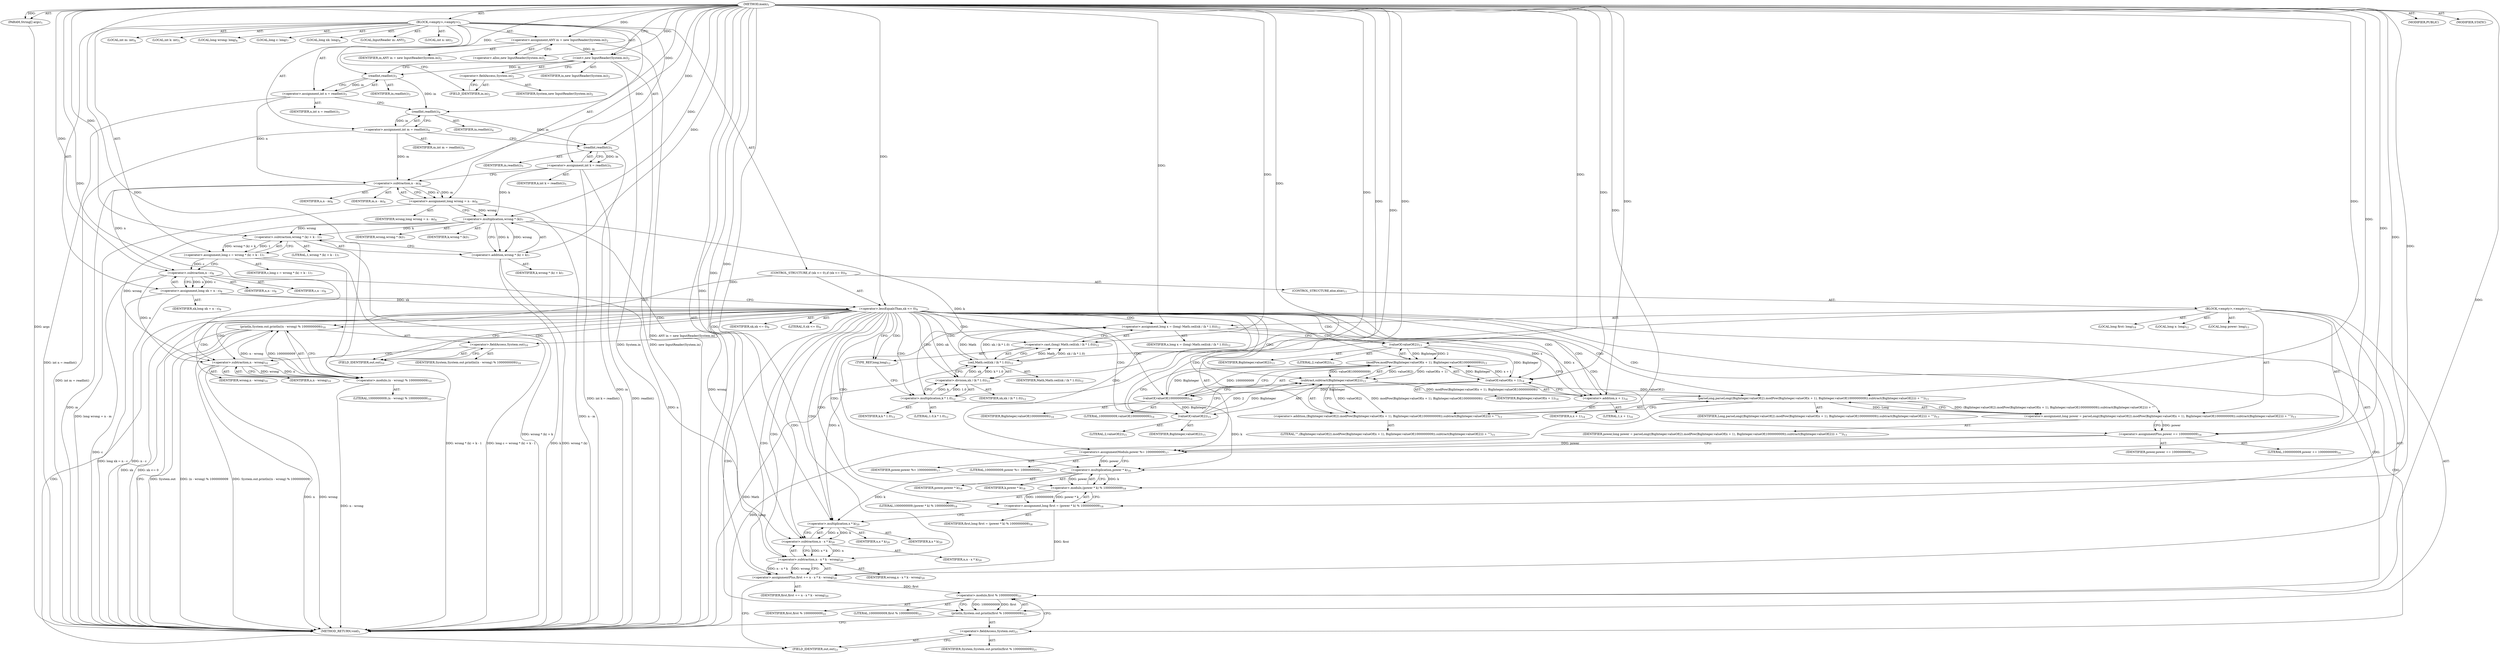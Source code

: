 digraph "main" {  
"19" [label = <(METHOD,main)<SUB>1</SUB>> ]
"20" [label = <(PARAM,String[] args)<SUB>1</SUB>> ]
"21" [label = <(BLOCK,&lt;empty&gt;,&lt;empty&gt;)<SUB>1</SUB>> ]
"4" [label = <(LOCAL,InputReader in: ANY)<SUB>2</SUB>> ]
"22" [label = <(&lt;operator&gt;.assignment,ANY in = new InputReader(System.in))<SUB>2</SUB>> ]
"23" [label = <(IDENTIFIER,in,ANY in = new InputReader(System.in))<SUB>2</SUB>> ]
"24" [label = <(&lt;operator&gt;.alloc,new InputReader(System.in))<SUB>2</SUB>> ]
"25" [label = <(&lt;init&gt;,new InputReader(System.in))<SUB>2</SUB>> ]
"3" [label = <(IDENTIFIER,in,new InputReader(System.in))<SUB>2</SUB>> ]
"26" [label = <(&lt;operator&gt;.fieldAccess,System.in)<SUB>2</SUB>> ]
"27" [label = <(IDENTIFIER,System,new InputReader(System.in))<SUB>2</SUB>> ]
"28" [label = <(FIELD_IDENTIFIER,in,in)<SUB>2</SUB>> ]
"29" [label = <(LOCAL,int n: int)<SUB>3</SUB>> ]
"30" [label = <(&lt;operator&gt;.assignment,int n = readInt())<SUB>3</SUB>> ]
"31" [label = <(IDENTIFIER,n,int n = readInt())<SUB>3</SUB>> ]
"32" [label = <(readInt,readInt())<SUB>3</SUB>> ]
"33" [label = <(IDENTIFIER,in,readInt())<SUB>3</SUB>> ]
"34" [label = <(LOCAL,int m: int)<SUB>4</SUB>> ]
"35" [label = <(&lt;operator&gt;.assignment,int m = readInt())<SUB>4</SUB>> ]
"36" [label = <(IDENTIFIER,m,int m = readInt())<SUB>4</SUB>> ]
"37" [label = <(readInt,readInt())<SUB>4</SUB>> ]
"38" [label = <(IDENTIFIER,in,readInt())<SUB>4</SUB>> ]
"39" [label = <(LOCAL,int k: int)<SUB>5</SUB>> ]
"40" [label = <(&lt;operator&gt;.assignment,int k = readInt())<SUB>5</SUB>> ]
"41" [label = <(IDENTIFIER,k,int k = readInt())<SUB>5</SUB>> ]
"42" [label = <(readInt,readInt())<SUB>5</SUB>> ]
"43" [label = <(IDENTIFIER,in,readInt())<SUB>5</SUB>> ]
"44" [label = <(LOCAL,long wrong: long)<SUB>6</SUB>> ]
"45" [label = <(&lt;operator&gt;.assignment,long wrong = n - m)<SUB>6</SUB>> ]
"46" [label = <(IDENTIFIER,wrong,long wrong = n - m)<SUB>6</SUB>> ]
"47" [label = <(&lt;operator&gt;.subtraction,n - m)<SUB>6</SUB>> ]
"48" [label = <(IDENTIFIER,n,n - m)<SUB>6</SUB>> ]
"49" [label = <(IDENTIFIER,m,n - m)<SUB>6</SUB>> ]
"50" [label = <(LOCAL,long c: long)<SUB>7</SUB>> ]
"51" [label = <(&lt;operator&gt;.assignment,long c = wrong * (k) + k - 1)<SUB>7</SUB>> ]
"52" [label = <(IDENTIFIER,c,long c = wrong * (k) + k - 1)<SUB>7</SUB>> ]
"53" [label = <(&lt;operator&gt;.subtraction,wrong * (k) + k - 1)<SUB>7</SUB>> ]
"54" [label = <(&lt;operator&gt;.addition,wrong * (k) + k)<SUB>7</SUB>> ]
"55" [label = <(&lt;operator&gt;.multiplication,wrong * (k))<SUB>7</SUB>> ]
"56" [label = <(IDENTIFIER,wrong,wrong * (k))<SUB>7</SUB>> ]
"57" [label = <(IDENTIFIER,k,wrong * (k))<SUB>7</SUB>> ]
"58" [label = <(IDENTIFIER,k,wrong * (k) + k)<SUB>7</SUB>> ]
"59" [label = <(LITERAL,1,wrong * (k) + k - 1)<SUB>7</SUB>> ]
"60" [label = <(LOCAL,long xk: long)<SUB>8</SUB>> ]
"61" [label = <(&lt;operator&gt;.assignment,long xk = n - c)<SUB>8</SUB>> ]
"62" [label = <(IDENTIFIER,xk,long xk = n - c)<SUB>8</SUB>> ]
"63" [label = <(&lt;operator&gt;.subtraction,n - c)<SUB>8</SUB>> ]
"64" [label = <(IDENTIFIER,n,n - c)<SUB>8</SUB>> ]
"65" [label = <(IDENTIFIER,c,n - c)<SUB>8</SUB>> ]
"66" [label = <(CONTROL_STRUCTURE,if (xk &lt;= 0),if (xk &lt;= 0))<SUB>9</SUB>> ]
"67" [label = <(&lt;operator&gt;.lessEqualsThan,xk &lt;= 0)<SUB>9</SUB>> ]
"68" [label = <(IDENTIFIER,xk,xk &lt;= 0)<SUB>9</SUB>> ]
"69" [label = <(LITERAL,0,xk &lt;= 0)<SUB>9</SUB>> ]
"70" [label = <(println,System.out.println((n - wrong) % 1000000009))<SUB>10</SUB>> ]
"71" [label = <(&lt;operator&gt;.fieldAccess,System.out)<SUB>10</SUB>> ]
"72" [label = <(IDENTIFIER,System,System.out.println((n - wrong) % 1000000009))<SUB>10</SUB>> ]
"73" [label = <(FIELD_IDENTIFIER,out,out)<SUB>10</SUB>> ]
"74" [label = <(&lt;operator&gt;.modulo,(n - wrong) % 1000000009)<SUB>10</SUB>> ]
"75" [label = <(&lt;operator&gt;.subtraction,n - wrong)<SUB>10</SUB>> ]
"76" [label = <(IDENTIFIER,n,n - wrong)<SUB>10</SUB>> ]
"77" [label = <(IDENTIFIER,wrong,n - wrong)<SUB>10</SUB>> ]
"78" [label = <(LITERAL,1000000009,(n - wrong) % 1000000009)<SUB>10</SUB>> ]
"79" [label = <(CONTROL_STRUCTURE,else,else)<SUB>11</SUB>> ]
"80" [label = <(BLOCK,&lt;empty&gt;,&lt;empty&gt;)<SUB>11</SUB>> ]
"81" [label = <(LOCAL,long x: long)<SUB>12</SUB>> ]
"82" [label = <(&lt;operator&gt;.assignment,long x = (long) Math.ceil(xk / (k * 1.0)))<SUB>12</SUB>> ]
"83" [label = <(IDENTIFIER,x,long x = (long) Math.ceil(xk / (k * 1.0)))<SUB>12</SUB>> ]
"84" [label = <(&lt;operator&gt;.cast,(long) Math.ceil(xk / (k * 1.0)))<SUB>12</SUB>> ]
"85" [label = <(TYPE_REF,long,long)<SUB>12</SUB>> ]
"86" [label = <(ceil,Math.ceil(xk / (k * 1.0)))<SUB>12</SUB>> ]
"87" [label = <(IDENTIFIER,Math,Math.ceil(xk / (k * 1.0)))<SUB>12</SUB>> ]
"88" [label = <(&lt;operator&gt;.division,xk / (k * 1.0))<SUB>12</SUB>> ]
"89" [label = <(IDENTIFIER,xk,xk / (k * 1.0))<SUB>12</SUB>> ]
"90" [label = <(&lt;operator&gt;.multiplication,k * 1.0)<SUB>12</SUB>> ]
"91" [label = <(IDENTIFIER,k,k * 1.0)<SUB>12</SUB>> ]
"92" [label = <(LITERAL,1.0,k * 1.0)<SUB>12</SUB>> ]
"93" [label = <(LOCAL,long power: long)<SUB>13</SUB>> ]
"94" [label = <(&lt;operator&gt;.assignment,long power = parseLong((BigInteger.valueOf(2).modPow(BigInteger.valueOf(x + 1), BigInteger.valueOf(1000000009)).subtract(BigInteger.valueOf(2))) + &quot;&quot;))<SUB>13</SUB>> ]
"95" [label = <(IDENTIFIER,power,long power = parseLong((BigInteger.valueOf(2).modPow(BigInteger.valueOf(x + 1), BigInteger.valueOf(1000000009)).subtract(BigInteger.valueOf(2))) + &quot;&quot;))<SUB>13</SUB>> ]
"96" [label = <(parseLong,parseLong((BigInteger.valueOf(2).modPow(BigInteger.valueOf(x + 1), BigInteger.valueOf(1000000009)).subtract(BigInteger.valueOf(2))) + &quot;&quot;))<SUB>13</SUB>> ]
"97" [label = <(IDENTIFIER,Long,parseLong((BigInteger.valueOf(2).modPow(BigInteger.valueOf(x + 1), BigInteger.valueOf(1000000009)).subtract(BigInteger.valueOf(2))) + &quot;&quot;))<SUB>13</SUB>> ]
"98" [label = <(&lt;operator&gt;.addition,(BigInteger.valueOf(2).modPow(BigInteger.valueOf(x + 1), BigInteger.valueOf(1000000009)).subtract(BigInteger.valueOf(2))) + &quot;&quot;)<SUB>13</SUB>> ]
"99" [label = <(subtract,subtract(BigInteger.valueOf(2)))<SUB>13</SUB>> ]
"100" [label = <(modPow,modPow(BigInteger.valueOf(x + 1), BigInteger.valueOf(1000000009)))<SUB>13</SUB>> ]
"101" [label = <(valueOf,valueOf(2))<SUB>13</SUB>> ]
"102" [label = <(IDENTIFIER,BigInteger,valueOf(2))<SUB>13</SUB>> ]
"103" [label = <(LITERAL,2,valueOf(2))<SUB>13</SUB>> ]
"104" [label = <(valueOf,valueOf(x + 1))<SUB>14</SUB>> ]
"105" [label = <(IDENTIFIER,BigInteger,valueOf(x + 1))<SUB>14</SUB>> ]
"106" [label = <(&lt;operator&gt;.addition,x + 1)<SUB>14</SUB>> ]
"107" [label = <(IDENTIFIER,x,x + 1)<SUB>14</SUB>> ]
"108" [label = <(LITERAL,1,x + 1)<SUB>14</SUB>> ]
"109" [label = <(valueOf,valueOf(1000000009))<SUB>14</SUB>> ]
"110" [label = <(IDENTIFIER,BigInteger,valueOf(1000000009))<SUB>14</SUB>> ]
"111" [label = <(LITERAL,1000000009,valueOf(1000000009))<SUB>14</SUB>> ]
"112" [label = <(valueOf,valueOf(2))<SUB>15</SUB>> ]
"113" [label = <(IDENTIFIER,BigInteger,valueOf(2))<SUB>15</SUB>> ]
"114" [label = <(LITERAL,2,valueOf(2))<SUB>15</SUB>> ]
"115" [label = <(LITERAL,&quot;&quot;,(BigInteger.valueOf(2).modPow(BigInteger.valueOf(x + 1), BigInteger.valueOf(1000000009)).subtract(BigInteger.valueOf(2))) + &quot;&quot;)<SUB>15</SUB>> ]
"116" [label = <(&lt;operator&gt;.assignmentPlus,power += 1000000009)<SUB>16</SUB>> ]
"117" [label = <(IDENTIFIER,power,power += 1000000009)<SUB>16</SUB>> ]
"118" [label = <(LITERAL,1000000009,power += 1000000009)<SUB>16</SUB>> ]
"119" [label = <(&lt;operators&gt;.assignmentModulo,power %= 1000000009)<SUB>17</SUB>> ]
"120" [label = <(IDENTIFIER,power,power %= 1000000009)<SUB>17</SUB>> ]
"121" [label = <(LITERAL,1000000009,power %= 1000000009)<SUB>17</SUB>> ]
"122" [label = <(LOCAL,long first: long)<SUB>18</SUB>> ]
"123" [label = <(&lt;operator&gt;.assignment,long first = (power * k) % 1000000009)<SUB>18</SUB>> ]
"124" [label = <(IDENTIFIER,first,long first = (power * k) % 1000000009)<SUB>18</SUB>> ]
"125" [label = <(&lt;operator&gt;.modulo,(power * k) % 1000000009)<SUB>18</SUB>> ]
"126" [label = <(&lt;operator&gt;.multiplication,power * k)<SUB>18</SUB>> ]
"127" [label = <(IDENTIFIER,power,power * k)<SUB>18</SUB>> ]
"128" [label = <(IDENTIFIER,k,power * k)<SUB>18</SUB>> ]
"129" [label = <(LITERAL,1000000009,(power * k) % 1000000009)<SUB>18</SUB>> ]
"130" [label = <(&lt;operator&gt;.assignmentPlus,first += n - x * k - wrong)<SUB>20</SUB>> ]
"131" [label = <(IDENTIFIER,first,first += n - x * k - wrong)<SUB>20</SUB>> ]
"132" [label = <(&lt;operator&gt;.subtraction,n - x * k - wrong)<SUB>20</SUB>> ]
"133" [label = <(&lt;operator&gt;.subtraction,n - x * k)<SUB>20</SUB>> ]
"134" [label = <(IDENTIFIER,n,n - x * k)<SUB>20</SUB>> ]
"135" [label = <(&lt;operator&gt;.multiplication,x * k)<SUB>20</SUB>> ]
"136" [label = <(IDENTIFIER,x,x * k)<SUB>20</SUB>> ]
"137" [label = <(IDENTIFIER,k,x * k)<SUB>20</SUB>> ]
"138" [label = <(IDENTIFIER,wrong,n - x * k - wrong)<SUB>20</SUB>> ]
"139" [label = <(println,System.out.println(first % 1000000009))<SUB>21</SUB>> ]
"140" [label = <(&lt;operator&gt;.fieldAccess,System.out)<SUB>21</SUB>> ]
"141" [label = <(IDENTIFIER,System,System.out.println(first % 1000000009))<SUB>21</SUB>> ]
"142" [label = <(FIELD_IDENTIFIER,out,out)<SUB>21</SUB>> ]
"143" [label = <(&lt;operator&gt;.modulo,first % 1000000009)<SUB>21</SUB>> ]
"144" [label = <(IDENTIFIER,first,first % 1000000009)<SUB>21</SUB>> ]
"145" [label = <(LITERAL,1000000009,first % 1000000009)<SUB>21</SUB>> ]
"146" [label = <(MODIFIER,PUBLIC)> ]
"147" [label = <(MODIFIER,STATIC)> ]
"148" [label = <(METHOD_RETURN,void)<SUB>1</SUB>> ]
  "19" -> "20"  [ label = "AST: "] 
  "19" -> "21"  [ label = "AST: "] 
  "19" -> "146"  [ label = "AST: "] 
  "19" -> "147"  [ label = "AST: "] 
  "19" -> "148"  [ label = "AST: "] 
  "21" -> "4"  [ label = "AST: "] 
  "21" -> "22"  [ label = "AST: "] 
  "21" -> "25"  [ label = "AST: "] 
  "21" -> "29"  [ label = "AST: "] 
  "21" -> "30"  [ label = "AST: "] 
  "21" -> "34"  [ label = "AST: "] 
  "21" -> "35"  [ label = "AST: "] 
  "21" -> "39"  [ label = "AST: "] 
  "21" -> "40"  [ label = "AST: "] 
  "21" -> "44"  [ label = "AST: "] 
  "21" -> "45"  [ label = "AST: "] 
  "21" -> "50"  [ label = "AST: "] 
  "21" -> "51"  [ label = "AST: "] 
  "21" -> "60"  [ label = "AST: "] 
  "21" -> "61"  [ label = "AST: "] 
  "21" -> "66"  [ label = "AST: "] 
  "22" -> "23"  [ label = "AST: "] 
  "22" -> "24"  [ label = "AST: "] 
  "25" -> "3"  [ label = "AST: "] 
  "25" -> "26"  [ label = "AST: "] 
  "26" -> "27"  [ label = "AST: "] 
  "26" -> "28"  [ label = "AST: "] 
  "30" -> "31"  [ label = "AST: "] 
  "30" -> "32"  [ label = "AST: "] 
  "32" -> "33"  [ label = "AST: "] 
  "35" -> "36"  [ label = "AST: "] 
  "35" -> "37"  [ label = "AST: "] 
  "37" -> "38"  [ label = "AST: "] 
  "40" -> "41"  [ label = "AST: "] 
  "40" -> "42"  [ label = "AST: "] 
  "42" -> "43"  [ label = "AST: "] 
  "45" -> "46"  [ label = "AST: "] 
  "45" -> "47"  [ label = "AST: "] 
  "47" -> "48"  [ label = "AST: "] 
  "47" -> "49"  [ label = "AST: "] 
  "51" -> "52"  [ label = "AST: "] 
  "51" -> "53"  [ label = "AST: "] 
  "53" -> "54"  [ label = "AST: "] 
  "53" -> "59"  [ label = "AST: "] 
  "54" -> "55"  [ label = "AST: "] 
  "54" -> "58"  [ label = "AST: "] 
  "55" -> "56"  [ label = "AST: "] 
  "55" -> "57"  [ label = "AST: "] 
  "61" -> "62"  [ label = "AST: "] 
  "61" -> "63"  [ label = "AST: "] 
  "63" -> "64"  [ label = "AST: "] 
  "63" -> "65"  [ label = "AST: "] 
  "66" -> "67"  [ label = "AST: "] 
  "66" -> "70"  [ label = "AST: "] 
  "66" -> "79"  [ label = "AST: "] 
  "67" -> "68"  [ label = "AST: "] 
  "67" -> "69"  [ label = "AST: "] 
  "70" -> "71"  [ label = "AST: "] 
  "70" -> "74"  [ label = "AST: "] 
  "71" -> "72"  [ label = "AST: "] 
  "71" -> "73"  [ label = "AST: "] 
  "74" -> "75"  [ label = "AST: "] 
  "74" -> "78"  [ label = "AST: "] 
  "75" -> "76"  [ label = "AST: "] 
  "75" -> "77"  [ label = "AST: "] 
  "79" -> "80"  [ label = "AST: "] 
  "80" -> "81"  [ label = "AST: "] 
  "80" -> "82"  [ label = "AST: "] 
  "80" -> "93"  [ label = "AST: "] 
  "80" -> "94"  [ label = "AST: "] 
  "80" -> "116"  [ label = "AST: "] 
  "80" -> "119"  [ label = "AST: "] 
  "80" -> "122"  [ label = "AST: "] 
  "80" -> "123"  [ label = "AST: "] 
  "80" -> "130"  [ label = "AST: "] 
  "80" -> "139"  [ label = "AST: "] 
  "82" -> "83"  [ label = "AST: "] 
  "82" -> "84"  [ label = "AST: "] 
  "84" -> "85"  [ label = "AST: "] 
  "84" -> "86"  [ label = "AST: "] 
  "86" -> "87"  [ label = "AST: "] 
  "86" -> "88"  [ label = "AST: "] 
  "88" -> "89"  [ label = "AST: "] 
  "88" -> "90"  [ label = "AST: "] 
  "90" -> "91"  [ label = "AST: "] 
  "90" -> "92"  [ label = "AST: "] 
  "94" -> "95"  [ label = "AST: "] 
  "94" -> "96"  [ label = "AST: "] 
  "96" -> "97"  [ label = "AST: "] 
  "96" -> "98"  [ label = "AST: "] 
  "98" -> "99"  [ label = "AST: "] 
  "98" -> "115"  [ label = "AST: "] 
  "99" -> "100"  [ label = "AST: "] 
  "99" -> "112"  [ label = "AST: "] 
  "100" -> "101"  [ label = "AST: "] 
  "100" -> "104"  [ label = "AST: "] 
  "100" -> "109"  [ label = "AST: "] 
  "101" -> "102"  [ label = "AST: "] 
  "101" -> "103"  [ label = "AST: "] 
  "104" -> "105"  [ label = "AST: "] 
  "104" -> "106"  [ label = "AST: "] 
  "106" -> "107"  [ label = "AST: "] 
  "106" -> "108"  [ label = "AST: "] 
  "109" -> "110"  [ label = "AST: "] 
  "109" -> "111"  [ label = "AST: "] 
  "112" -> "113"  [ label = "AST: "] 
  "112" -> "114"  [ label = "AST: "] 
  "116" -> "117"  [ label = "AST: "] 
  "116" -> "118"  [ label = "AST: "] 
  "119" -> "120"  [ label = "AST: "] 
  "119" -> "121"  [ label = "AST: "] 
  "123" -> "124"  [ label = "AST: "] 
  "123" -> "125"  [ label = "AST: "] 
  "125" -> "126"  [ label = "AST: "] 
  "125" -> "129"  [ label = "AST: "] 
  "126" -> "127"  [ label = "AST: "] 
  "126" -> "128"  [ label = "AST: "] 
  "130" -> "131"  [ label = "AST: "] 
  "130" -> "132"  [ label = "AST: "] 
  "132" -> "133"  [ label = "AST: "] 
  "132" -> "138"  [ label = "AST: "] 
  "133" -> "134"  [ label = "AST: "] 
  "133" -> "135"  [ label = "AST: "] 
  "135" -> "136"  [ label = "AST: "] 
  "135" -> "137"  [ label = "AST: "] 
  "139" -> "140"  [ label = "AST: "] 
  "139" -> "143"  [ label = "AST: "] 
  "140" -> "141"  [ label = "AST: "] 
  "140" -> "142"  [ label = "AST: "] 
  "143" -> "144"  [ label = "AST: "] 
  "143" -> "145"  [ label = "AST: "] 
  "22" -> "28"  [ label = "CFG: "] 
  "25" -> "32"  [ label = "CFG: "] 
  "30" -> "37"  [ label = "CFG: "] 
  "35" -> "42"  [ label = "CFG: "] 
  "40" -> "47"  [ label = "CFG: "] 
  "45" -> "55"  [ label = "CFG: "] 
  "51" -> "63"  [ label = "CFG: "] 
  "61" -> "67"  [ label = "CFG: "] 
  "24" -> "22"  [ label = "CFG: "] 
  "26" -> "25"  [ label = "CFG: "] 
  "32" -> "30"  [ label = "CFG: "] 
  "37" -> "35"  [ label = "CFG: "] 
  "42" -> "40"  [ label = "CFG: "] 
  "47" -> "45"  [ label = "CFG: "] 
  "53" -> "51"  [ label = "CFG: "] 
  "63" -> "61"  [ label = "CFG: "] 
  "67" -> "73"  [ label = "CFG: "] 
  "67" -> "85"  [ label = "CFG: "] 
  "70" -> "148"  [ label = "CFG: "] 
  "28" -> "26"  [ label = "CFG: "] 
  "54" -> "53"  [ label = "CFG: "] 
  "71" -> "75"  [ label = "CFG: "] 
  "74" -> "70"  [ label = "CFG: "] 
  "55" -> "54"  [ label = "CFG: "] 
  "73" -> "71"  [ label = "CFG: "] 
  "75" -> "74"  [ label = "CFG: "] 
  "82" -> "101"  [ label = "CFG: "] 
  "94" -> "116"  [ label = "CFG: "] 
  "116" -> "119"  [ label = "CFG: "] 
  "119" -> "126"  [ label = "CFG: "] 
  "123" -> "135"  [ label = "CFG: "] 
  "130" -> "142"  [ label = "CFG: "] 
  "139" -> "148"  [ label = "CFG: "] 
  "84" -> "82"  [ label = "CFG: "] 
  "96" -> "94"  [ label = "CFG: "] 
  "125" -> "123"  [ label = "CFG: "] 
  "132" -> "130"  [ label = "CFG: "] 
  "140" -> "143"  [ label = "CFG: "] 
  "143" -> "139"  [ label = "CFG: "] 
  "85" -> "90"  [ label = "CFG: "] 
  "86" -> "84"  [ label = "CFG: "] 
  "98" -> "96"  [ label = "CFG: "] 
  "126" -> "125"  [ label = "CFG: "] 
  "133" -> "132"  [ label = "CFG: "] 
  "142" -> "140"  [ label = "CFG: "] 
  "88" -> "86"  [ label = "CFG: "] 
  "99" -> "98"  [ label = "CFG: "] 
  "135" -> "133"  [ label = "CFG: "] 
  "90" -> "88"  [ label = "CFG: "] 
  "100" -> "112"  [ label = "CFG: "] 
  "112" -> "99"  [ label = "CFG: "] 
  "101" -> "106"  [ label = "CFG: "] 
  "104" -> "109"  [ label = "CFG: "] 
  "109" -> "100"  [ label = "CFG: "] 
  "106" -> "104"  [ label = "CFG: "] 
  "19" -> "24"  [ label = "CFG: "] 
  "20" -> "148"  [ label = "DDG: args"] 
  "22" -> "148"  [ label = "DDG: ANY in = new InputReader(System.in)"] 
  "25" -> "148"  [ label = "DDG: System.in"] 
  "25" -> "148"  [ label = "DDG: new InputReader(System.in)"] 
  "30" -> "148"  [ label = "DDG: int n = readInt()"] 
  "35" -> "148"  [ label = "DDG: int m = readInt()"] 
  "42" -> "148"  [ label = "DDG: in"] 
  "40" -> "148"  [ label = "DDG: readInt()"] 
  "40" -> "148"  [ label = "DDG: int k = readInt()"] 
  "47" -> "148"  [ label = "DDG: m"] 
  "45" -> "148"  [ label = "DDG: n - m"] 
  "45" -> "148"  [ label = "DDG: long wrong = n - m"] 
  "54" -> "148"  [ label = "DDG: wrong * (k)"] 
  "54" -> "148"  [ label = "DDG: k"] 
  "53" -> "148"  [ label = "DDG: wrong * (k) + k"] 
  "51" -> "148"  [ label = "DDG: wrong * (k) + k - 1"] 
  "51" -> "148"  [ label = "DDG: long c = wrong * (k) + k - 1"] 
  "63" -> "148"  [ label = "DDG: c"] 
  "61" -> "148"  [ label = "DDG: n - c"] 
  "61" -> "148"  [ label = "DDG: long xk = n - c"] 
  "67" -> "148"  [ label = "DDG: xk"] 
  "67" -> "148"  [ label = "DDG: xk &lt;= 0"] 
  "70" -> "148"  [ label = "DDG: System.out"] 
  "75" -> "148"  [ label = "DDG: n"] 
  "75" -> "148"  [ label = "DDG: wrong"] 
  "74" -> "148"  [ label = "DDG: n - wrong"] 
  "70" -> "148"  [ label = "DDG: (n - wrong) % 1000000009"] 
  "70" -> "148"  [ label = "DDG: System.out.println((n - wrong) % 1000000009)"] 
  "96" -> "148"  [ label = "DDG: Long"] 
  "86" -> "148"  [ label = "DDG: Math"] 
  "19" -> "20"  [ label = "DDG: "] 
  "19" -> "22"  [ label = "DDG: "] 
  "32" -> "30"  [ label = "DDG: in"] 
  "37" -> "35"  [ label = "DDG: in"] 
  "42" -> "40"  [ label = "DDG: in"] 
  "47" -> "45"  [ label = "DDG: n"] 
  "47" -> "45"  [ label = "DDG: m"] 
  "53" -> "51"  [ label = "DDG: wrong * (k) + k"] 
  "53" -> "51"  [ label = "DDG: 1"] 
  "63" -> "61"  [ label = "DDG: n"] 
  "63" -> "61"  [ label = "DDG: c"] 
  "22" -> "25"  [ label = "DDG: in"] 
  "19" -> "25"  [ label = "DDG: "] 
  "25" -> "32"  [ label = "DDG: in"] 
  "19" -> "32"  [ label = "DDG: "] 
  "32" -> "37"  [ label = "DDG: in"] 
  "19" -> "37"  [ label = "DDG: "] 
  "37" -> "42"  [ label = "DDG: in"] 
  "19" -> "42"  [ label = "DDG: "] 
  "30" -> "47"  [ label = "DDG: n"] 
  "19" -> "47"  [ label = "DDG: "] 
  "35" -> "47"  [ label = "DDG: m"] 
  "55" -> "53"  [ label = "DDG: wrong"] 
  "55" -> "53"  [ label = "DDG: k"] 
  "19" -> "53"  [ label = "DDG: "] 
  "47" -> "63"  [ label = "DDG: n"] 
  "19" -> "63"  [ label = "DDG: "] 
  "51" -> "63"  [ label = "DDG: c"] 
  "61" -> "67"  [ label = "DDG: xk"] 
  "19" -> "67"  [ label = "DDG: "] 
  "74" -> "70"  [ label = "DDG: n - wrong"] 
  "74" -> "70"  [ label = "DDG: 1000000009"] 
  "55" -> "54"  [ label = "DDG: wrong"] 
  "55" -> "54"  [ label = "DDG: k"] 
  "19" -> "54"  [ label = "DDG: "] 
  "75" -> "74"  [ label = "DDG: n"] 
  "75" -> "74"  [ label = "DDG: wrong"] 
  "19" -> "74"  [ label = "DDG: "] 
  "19" -> "82"  [ label = "DDG: "] 
  "86" -> "82"  [ label = "DDG: Math"] 
  "86" -> "82"  [ label = "DDG: xk / (k * 1.0)"] 
  "96" -> "94"  [ label = "DDG: Long"] 
  "96" -> "94"  [ label = "DDG: (BigInteger.valueOf(2).modPow(BigInteger.valueOf(x + 1), BigInteger.valueOf(1000000009)).subtract(BigInteger.valueOf(2))) + &quot;&quot;"] 
  "19" -> "116"  [ label = "DDG: "] 
  "19" -> "119"  [ label = "DDG: "] 
  "125" -> "123"  [ label = "DDG: power * k"] 
  "125" -> "123"  [ label = "DDG: 1000000009"] 
  "132" -> "130"  [ label = "DDG: n - x * k"] 
  "132" -> "130"  [ label = "DDG: wrong"] 
  "45" -> "55"  [ label = "DDG: wrong"] 
  "19" -> "55"  [ label = "DDG: "] 
  "40" -> "55"  [ label = "DDG: k"] 
  "63" -> "75"  [ label = "DDG: n"] 
  "19" -> "75"  [ label = "DDG: "] 
  "55" -> "75"  [ label = "DDG: wrong"] 
  "94" -> "116"  [ label = "DDG: power"] 
  "116" -> "119"  [ label = "DDG: power"] 
  "123" -> "130"  [ label = "DDG: first"] 
  "19" -> "130"  [ label = "DDG: "] 
  "143" -> "139"  [ label = "DDG: first"] 
  "143" -> "139"  [ label = "DDG: 1000000009"] 
  "19" -> "84"  [ label = "DDG: "] 
  "86" -> "84"  [ label = "DDG: Math"] 
  "86" -> "84"  [ label = "DDG: xk / (k * 1.0)"] 
  "19" -> "96"  [ label = "DDG: "] 
  "99" -> "96"  [ label = "DDG: modPow(BigInteger.valueOf(x + 1), BigInteger.valueOf(1000000009))"] 
  "99" -> "96"  [ label = "DDG: valueOf(2)"] 
  "126" -> "125"  [ label = "DDG: power"] 
  "126" -> "125"  [ label = "DDG: k"] 
  "19" -> "125"  [ label = "DDG: "] 
  "133" -> "132"  [ label = "DDG: n"] 
  "133" -> "132"  [ label = "DDG: x * k"] 
  "55" -> "132"  [ label = "DDG: wrong"] 
  "19" -> "132"  [ label = "DDG: "] 
  "130" -> "143"  [ label = "DDG: first"] 
  "19" -> "143"  [ label = "DDG: "] 
  "19" -> "86"  [ label = "DDG: "] 
  "88" -> "86"  [ label = "DDG: xk"] 
  "88" -> "86"  [ label = "DDG: k * 1.0"] 
  "99" -> "98"  [ label = "DDG: modPow(BigInteger.valueOf(x + 1), BigInteger.valueOf(1000000009))"] 
  "99" -> "98"  [ label = "DDG: valueOf(2)"] 
  "19" -> "98"  [ label = "DDG: "] 
  "119" -> "126"  [ label = "DDG: power"] 
  "19" -> "126"  [ label = "DDG: "] 
  "90" -> "126"  [ label = "DDG: k"] 
  "63" -> "133"  [ label = "DDG: n"] 
  "19" -> "133"  [ label = "DDG: "] 
  "135" -> "133"  [ label = "DDG: x"] 
  "135" -> "133"  [ label = "DDG: k"] 
  "67" -> "88"  [ label = "DDG: xk"] 
  "19" -> "88"  [ label = "DDG: "] 
  "90" -> "88"  [ label = "DDG: k"] 
  "90" -> "88"  [ label = "DDG: 1.0"] 
  "100" -> "99"  [ label = "DDG: valueOf(2)"] 
  "100" -> "99"  [ label = "DDG: valueOf(x + 1)"] 
  "100" -> "99"  [ label = "DDG: valueOf(1000000009)"] 
  "112" -> "99"  [ label = "DDG: BigInteger"] 
  "112" -> "99"  [ label = "DDG: 2"] 
  "19" -> "135"  [ label = "DDG: "] 
  "82" -> "135"  [ label = "DDG: x"] 
  "126" -> "135"  [ label = "DDG: k"] 
  "19" -> "90"  [ label = "DDG: "] 
  "55" -> "90"  [ label = "DDG: k"] 
  "101" -> "100"  [ label = "DDG: BigInteger"] 
  "101" -> "100"  [ label = "DDG: 2"] 
  "104" -> "100"  [ label = "DDG: BigInteger"] 
  "104" -> "100"  [ label = "DDG: x + 1"] 
  "109" -> "100"  [ label = "DDG: BigInteger"] 
  "109" -> "100"  [ label = "DDG: 1000000009"] 
  "109" -> "112"  [ label = "DDG: BigInteger"] 
  "19" -> "112"  [ label = "DDG: "] 
  "19" -> "101"  [ label = "DDG: "] 
  "101" -> "104"  [ label = "DDG: BigInteger"] 
  "19" -> "104"  [ label = "DDG: "] 
  "82" -> "104"  [ label = "DDG: x"] 
  "104" -> "109"  [ label = "DDG: BigInteger"] 
  "19" -> "109"  [ label = "DDG: "] 
  "82" -> "106"  [ label = "DDG: x"] 
  "19" -> "106"  [ label = "DDG: "] 
  "67" -> "94"  [ label = "CDG: "] 
  "67" -> "73"  [ label = "CDG: "] 
  "67" -> "96"  [ label = "CDG: "] 
  "67" -> "98"  [ label = "CDG: "] 
  "67" -> "116"  [ label = "CDG: "] 
  "67" -> "75"  [ label = "CDG: "] 
  "67" -> "99"  [ label = "CDG: "] 
  "67" -> "84"  [ label = "CDG: "] 
  "67" -> "85"  [ label = "CDG: "] 
  "67" -> "132"  [ label = "CDG: "] 
  "67" -> "142"  [ label = "CDG: "] 
  "67" -> "104"  [ label = "CDG: "] 
  "67" -> "74"  [ label = "CDG: "] 
  "67" -> "119"  [ label = "CDG: "] 
  "67" -> "123"  [ label = "CDG: "] 
  "67" -> "106"  [ label = "CDG: "] 
  "67" -> "112"  [ label = "CDG: "] 
  "67" -> "82"  [ label = "CDG: "] 
  "67" -> "140"  [ label = "CDG: "] 
  "67" -> "101"  [ label = "CDG: "] 
  "67" -> "143"  [ label = "CDG: "] 
  "67" -> "90"  [ label = "CDG: "] 
  "67" -> "126"  [ label = "CDG: "] 
  "67" -> "71"  [ label = "CDG: "] 
  "67" -> "130"  [ label = "CDG: "] 
  "67" -> "100"  [ label = "CDG: "] 
  "67" -> "135"  [ label = "CDG: "] 
  "67" -> "88"  [ label = "CDG: "] 
  "67" -> "70"  [ label = "CDG: "] 
  "67" -> "139"  [ label = "CDG: "] 
  "67" -> "125"  [ label = "CDG: "] 
  "67" -> "109"  [ label = "CDG: "] 
  "67" -> "133"  [ label = "CDG: "] 
  "67" -> "86"  [ label = "CDG: "] 
}
